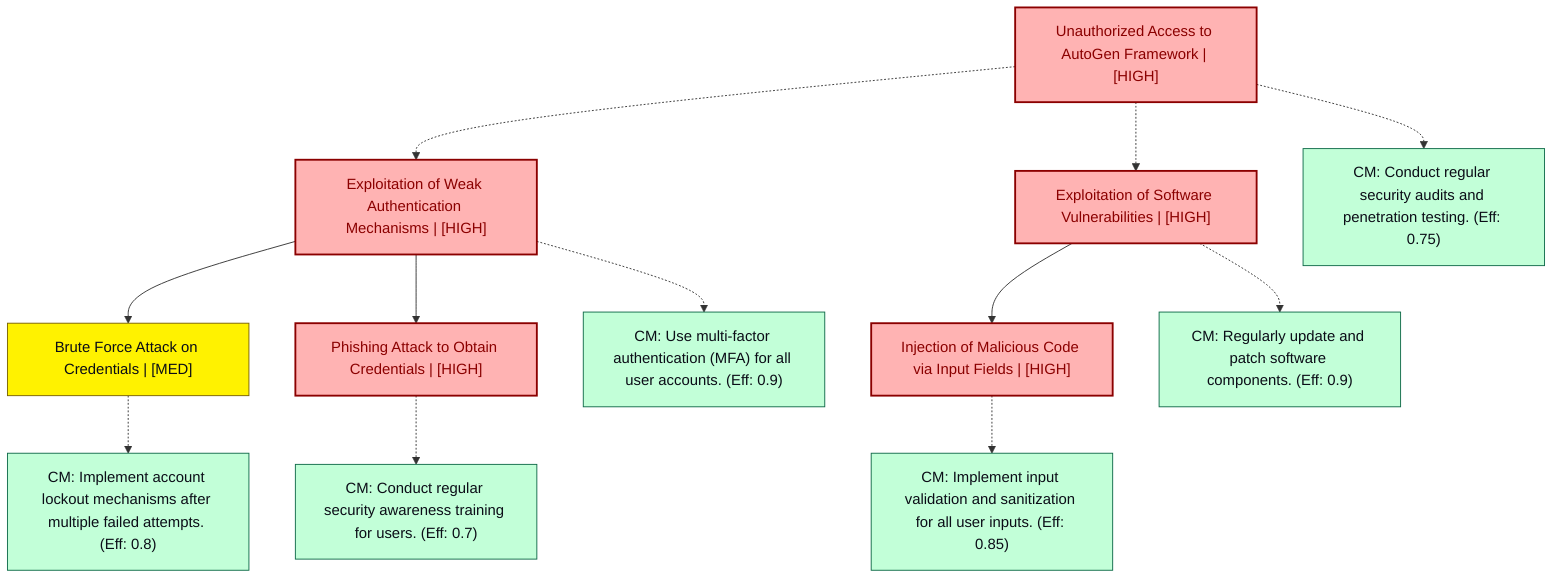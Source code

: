 graph TB
  node_01K66H1ZFAK3SBVDKN43GZXKQC["Unauthorized Access to AutoGen Framework | [HIGH]"]:::highRisk
  node_01K66H1ZFAK3SBVDKN43GZXKQC-1["Exploitation of Weak Authentication Mechanisms | [HIGH]"]:::highRisk
  node_01K66H1ZFAK3SBVDKN43GZXKQC-1-1["Brute Force Attack on Credentials | [MED]"]:::mediumRisk
  node_01K66H1ZFAK3SBVDKN43GZXKQC-1-1_cm_0["CM: Implement account lockout mechanisms after multiple failed attempts. (Eff: 0.8)"]:::countermeasure
  node_01K66H1ZFAK3SBVDKN43GZXKQC-1-2["Phishing Attack to Obtain Credentials | [HIGH]"]:::highRisk
  node_01K66H1ZFAK3SBVDKN43GZXKQC-1-2_cm_0["CM: Conduct regular security awareness training for users. (Eff: 0.7)"]:::countermeasure
  node_01K66H1ZFAK3SBVDKN43GZXKQC-1_cm_0["CM: Use multi-factor authentication (MFA) for all user accounts. (Eff: 0.9)"]:::countermeasure
  node_01K66H1ZFAK3SBVDKN43GZXKQC-2["Exploitation of Software Vulnerabilities | [HIGH]"]:::highRisk
  node_01K66H1ZFAK3SBVDKN43GZXKQC-2-1["Injection of Malicious Code via Input Fields | [HIGH]"]:::highRisk
  node_01K66H1ZFAK3SBVDKN43GZXKQC-2-1_cm_0["CM: Implement input validation and sanitization for all user inputs. (Eff: 0.85)"]:::countermeasure
  node_01K66H1ZFAK3SBVDKN43GZXKQC-2_cm_0["CM: Regularly update and patch software components. (Eff: 0.9)"]:::countermeasure
  node_01K66H1ZFAK3SBVDKN43GZXKQC_cm_0["CM: Conduct regular security audits and penetration testing. (Eff: 0.75)"]:::countermeasure

  node_01K66H1ZFAK3SBVDKN43GZXKQC -.-> node_01K66H1ZFAK3SBVDKN43GZXKQC-1
  node_01K66H1ZFAK3SBVDKN43GZXKQC-1 --> node_01K66H1ZFAK3SBVDKN43GZXKQC-1-1
  node_01K66H1ZFAK3SBVDKN43GZXKQC-1-1 -.-> node_01K66H1ZFAK3SBVDKN43GZXKQC-1-1_cm_0
  node_01K66H1ZFAK3SBVDKN43GZXKQC-1 --> node_01K66H1ZFAK3SBVDKN43GZXKQC-1-2
  node_01K66H1ZFAK3SBVDKN43GZXKQC-1-2 -.-> node_01K66H1ZFAK3SBVDKN43GZXKQC-1-2_cm_0
  node_01K66H1ZFAK3SBVDKN43GZXKQC-1 -.-> node_01K66H1ZFAK3SBVDKN43GZXKQC-1_cm_0
  node_01K66H1ZFAK3SBVDKN43GZXKQC -.-> node_01K66H1ZFAK3SBVDKN43GZXKQC-2
  node_01K66H1ZFAK3SBVDKN43GZXKQC-2 --> node_01K66H1ZFAK3SBVDKN43GZXKQC-2-1
  node_01K66H1ZFAK3SBVDKN43GZXKQC-2-1 -.-> node_01K66H1ZFAK3SBVDKN43GZXKQC-2-1_cm_0
  node_01K66H1ZFAK3SBVDKN43GZXKQC-2 -.-> node_01K66H1ZFAK3SBVDKN43GZXKQC-2_cm_0
  node_01K66H1ZFAK3SBVDKN43GZXKQC -.-> node_01K66H1ZFAK3SBVDKN43GZXKQC_cm_0

  classDef andNode fill:#FFB3B3,stroke:#8B0000,stroke-width:2px,color:#0B0D17
  classDef orNode fill:#C2FFD8,stroke:#106B49,stroke-width:2px,color:#0B0D17
  classDef leafNode fill:#73d1ff,stroke:#29ABE2,stroke-width:2px,color:#0B0D17
  classDef highRisk fill:#FFB3B3,color:#8B0000,stroke:#8B0000,stroke-width:2px
  classDef mediumRisk fill:#FFF200,stroke:#7A6300,stroke-width:1px,color:#0B0D17
  classDef lowRisk fill:#FFF2B3,stroke:#FFF2B3,stroke-width:1px,color:#0B0D17
  classDef countermeasure fill:#C2FFD8,stroke:#106B49,stroke-width:1px,color:#0B0D17
  classDef reference fill:#ffa1ad,stroke:#A259FF,stroke-width:1px,stroke-dasharray:3 3,color:#0B0D17
  classDef mitreNode stroke-dasharray:5 5
  classDef note fill:#ffffcc,stroke:#ffcc00,stroke-width:2px,stroke-dasharray:5 5